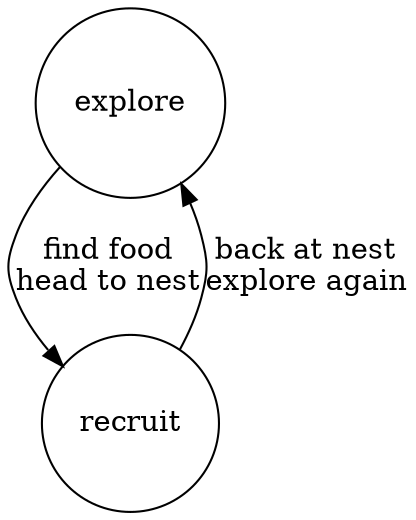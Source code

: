 digraph D {
  explore [shape=circle]
  recruit [shape=circle]

  explore -> recruit [label="find food\nhead to nest"]
  recruit -> explore [label="back at nest\nexplore again"]
}